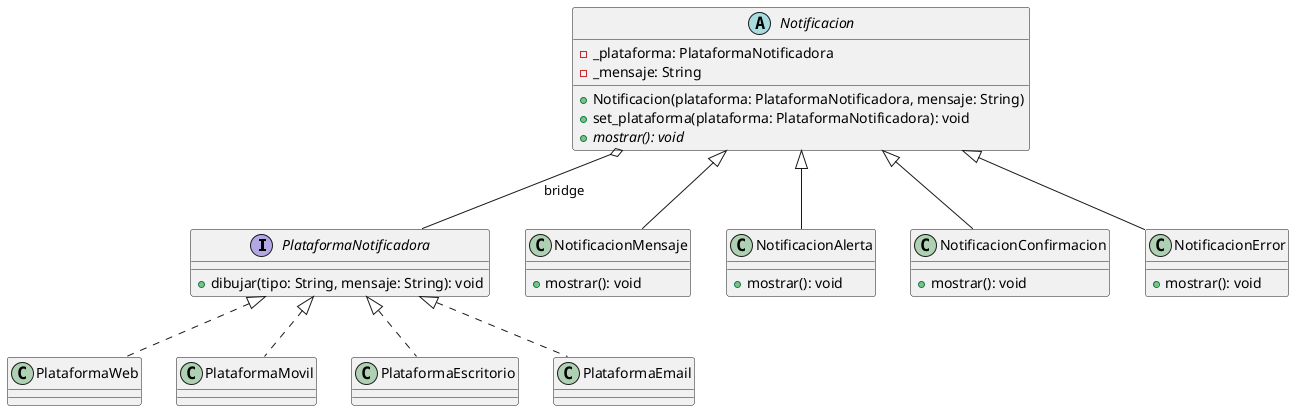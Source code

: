 @startuml
interface PlataformaNotificadora {
  +dibujar(tipo: String, mensaje: String): void
}

class PlataformaWeb implements PlataformaNotificadora
class PlataformaMovil implements PlataformaNotificadora
class PlataformaEscritorio implements PlataformaNotificadora
class PlataformaEmail implements PlataformaNotificadora

abstract class Notificacion {
  -_plataforma: PlataformaNotificadora
  -_mensaje: String
  +Notificacion(plataforma: PlataformaNotificadora, mensaje: String)
  +set_plataforma(plataforma: PlataformaNotificadora): void
  {abstract} +mostrar(): void
}

class NotificacionMensaje extends Notificacion {
  +mostrar(): void
}

class NotificacionAlerta extends Notificacion {
  +mostrar(): void
}

class NotificacionConfirmacion extends Notificacion {
  +mostrar(): void
}

class NotificacionError extends Notificacion {
  +mostrar(): void
}

Notificacion o-- PlataformaNotificadora : bridge
@enduml
